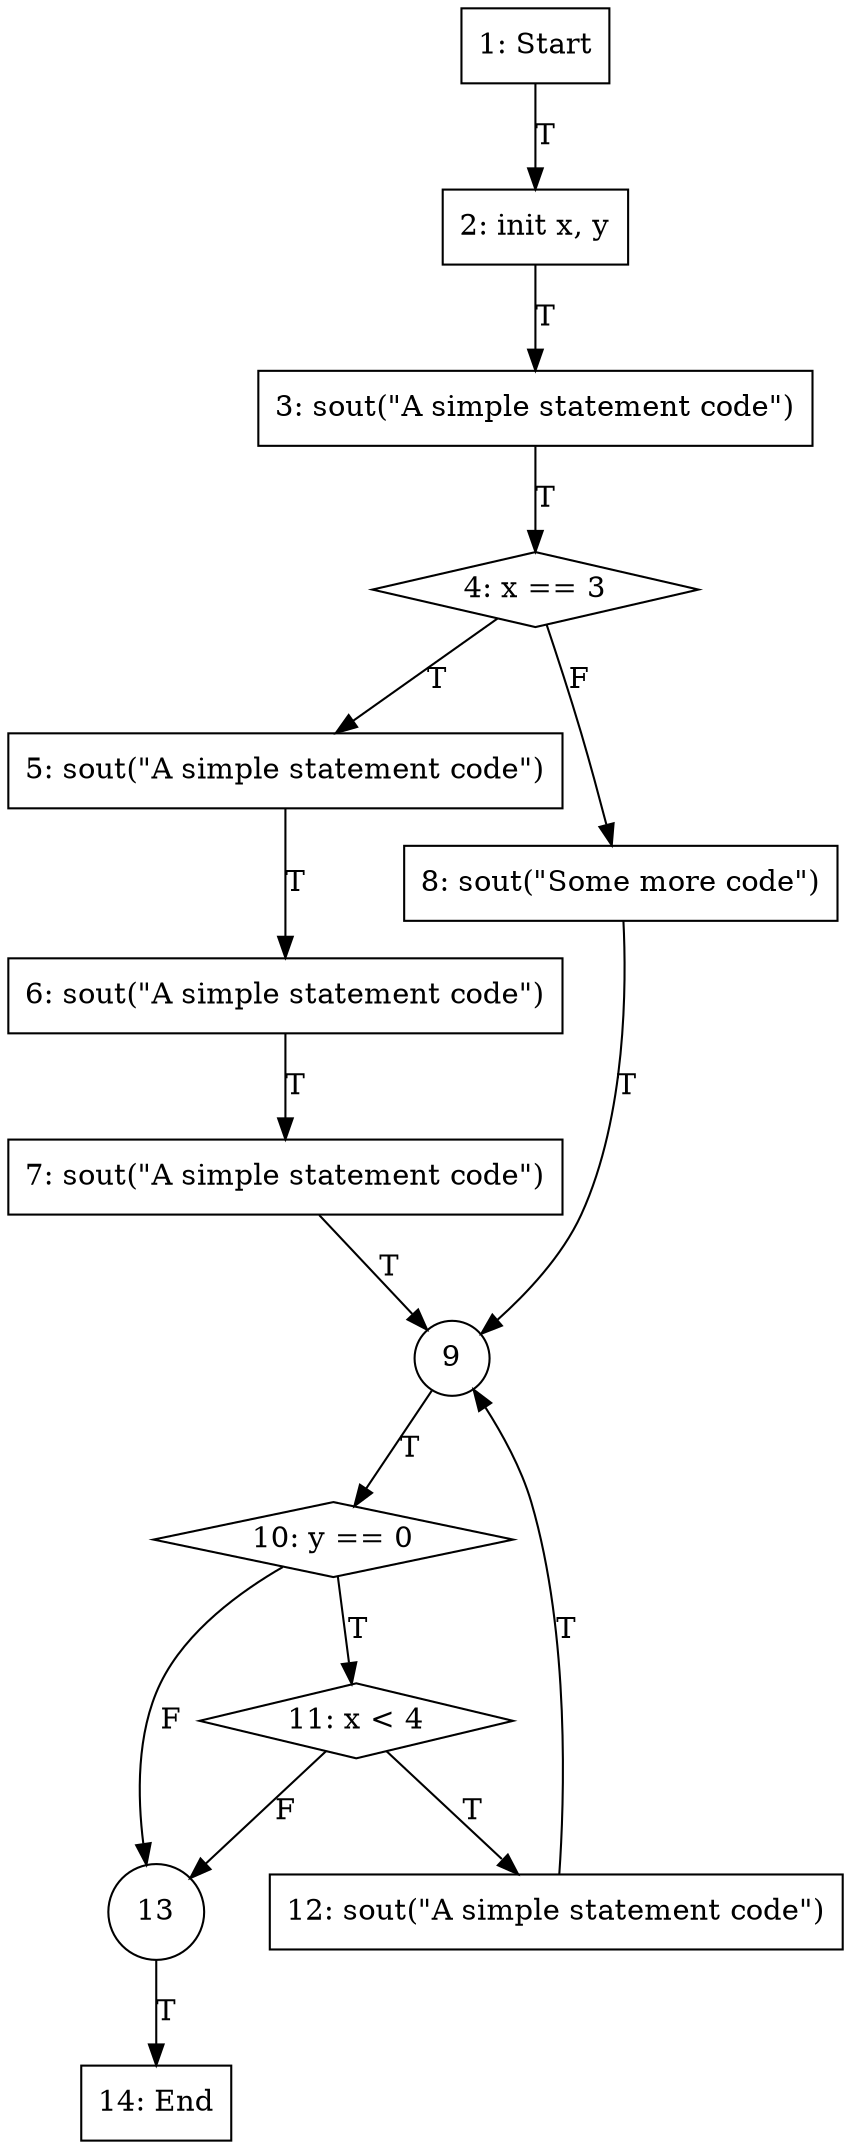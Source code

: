 strict digraph G {
1 [ label="1: Start" shape="box" ];
2 [ label="2: init x, y" shape="box" ];
3 [ label="3: sout(\"A simple statement code\")" shape="box" ];
4 [ label="4: x == 3" shape="diamond" ];
5 [ label="5: sout(\"A simple statement code\")" shape="box" ];
6 [ label="6: sout(\"A simple statement code\")" shape="box" ];
7 [ label="7: sout(\"A simple statement code\")" shape="box" ];
8 [ label="8: sout(\"Some more code\")" shape="box" ];
9 [ shape="circle" ];
10 [ label="10: y == 0" shape="diamond" ];
11 [ label="11: x < 4" shape="diamond" ];
12 [ label="12: sout(\"A simple statement code\")" shape="box" ];
13 [ shape="circle" ];
14 [ label="14: End" shape="box" ];
1 -> 2 [ label="T"];
2 -> 3 [ label="T"];
3 -> 4 [ label="T"];
4 -> 5 [ label="T"];
5 -> 6 [ label="T"];
6 -> 7 [ label="T"];
7 -> 9 [ label="T"];
4 -> 8 [ label="F"];
8 -> 9 [ label="T"];
9 -> 10 [ label="T"];
10 -> 11 [ label="T"];
11 -> 12 [ label="T"];
12 -> 9 [ label="T"];
10 -> 13 [ label="F"];
11 -> 13 [ label="F"];
13 -> 14 [ label="T"];
}